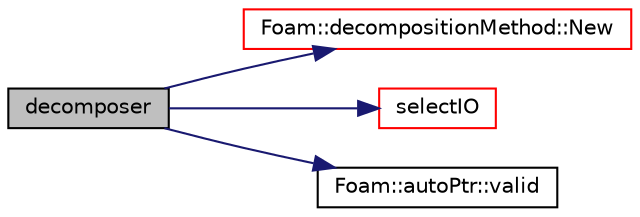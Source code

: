 digraph "decomposer"
{
  bgcolor="transparent";
  edge [fontname="Helvetica",fontsize="10",labelfontname="Helvetica",labelfontsize="10"];
  node [fontname="Helvetica",fontsize="10",shape=record];
  rankdir="LR";
  Node1 [label="decomposer",height=0.2,width=0.4,color="black", fillcolor="grey75", style="filled", fontcolor="black"];
  Node1 -> Node2 [color="midnightblue",fontsize="10",style="solid",fontname="Helvetica"];
  Node2 [label="Foam::decompositionMethod::New",height=0.2,width=0.4,color="red",URL="$a00513.html#a47ca28831643e4a7962a948aeef1a8e5",tooltip="Return a reference to the selected decomposition method. "];
  Node1 -> Node3 [color="midnightblue",fontsize="10",style="solid",fontname="Helvetica"];
  Node3 [label="selectIO",height=0.2,width=0.4,color="red",URL="$a00514.html#ae02a381aba966f0869732e9fa352d890",tooltip="Helper: return IOobject with optionally absolute path provided. "];
  Node1 -> Node4 [color="midnightblue",fontsize="10",style="solid",fontname="Helvetica"];
  Node4 [label="Foam::autoPtr::valid",height=0.2,width=0.4,color="black",URL="$a00085.html#a8d985300b138b6c5556ab17ed4df3b38",tooltip="Return true if the autoPtr valid (ie, the pointer is set). "];
}
